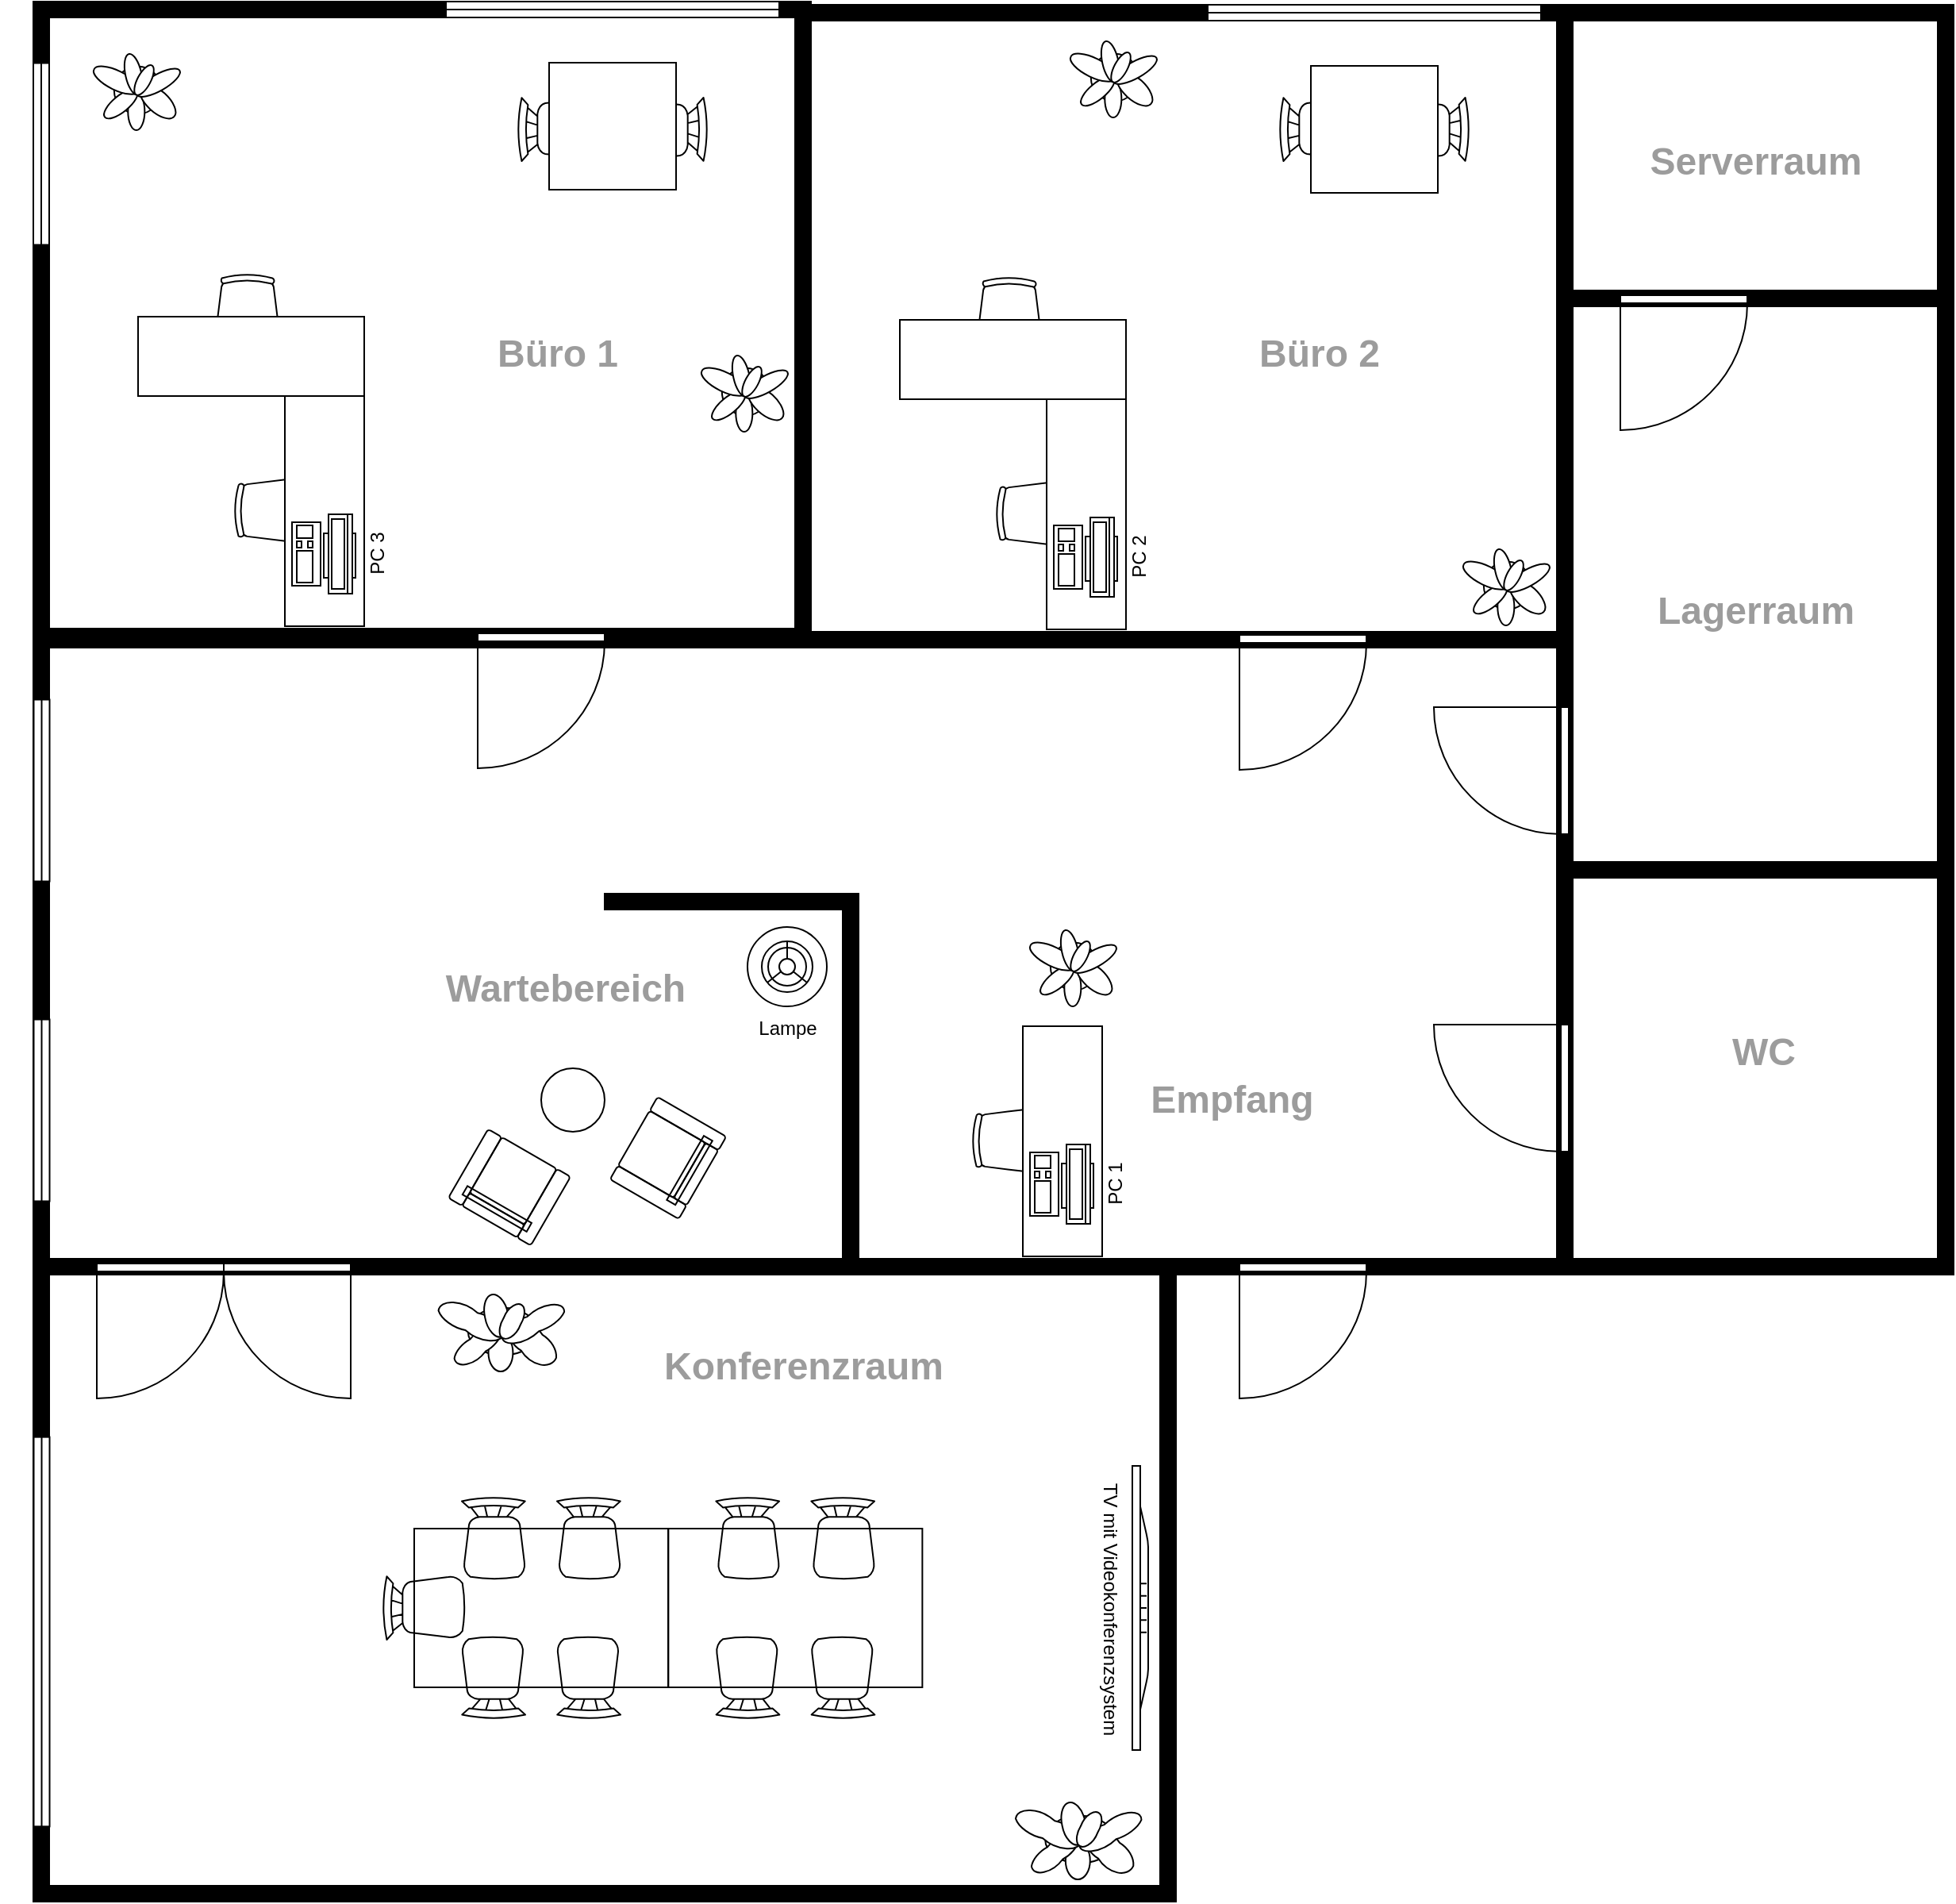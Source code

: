 <mxfile version="20.3.7"><diagram id="wbcbxbW8Aw0ZipwNrd9D" name="Seite-1"><mxGraphModel dx="1420" dy="1836" grid="1" gridSize="10" guides="1" tooltips="1" connect="1" arrows="1" fold="1" page="1" pageScale="1" pageWidth="827" pageHeight="1169" math="0" shadow="0"><root><mxCell id="0"/><mxCell id="1" parent="0"/><mxCell id="NT_8nUUkWKwTYohVUKDG-27" value="" style="verticalLabelPosition=bottom;html=1;verticalAlign=top;align=center;shape=mxgraph.floorplan.room;fillColor=strokeColor;container=0;" vertex="1" parent="1"><mxGeometry x="40" y="830" width="720" height="405" as="geometry"/></mxCell><mxCell id="NT_8nUUkWKwTYohVUKDG-41" value="" style="verticalLabelPosition=bottom;html=1;verticalAlign=top;align=center;shape=mxgraph.floorplan.room;fillColor=strokeColor;container=0;" vertex="1" parent="1"><mxGeometry x="40" y="435" width="970" height="405" as="geometry"/></mxCell><mxCell id="NT_8nUUkWKwTYohVUKDG-23" value="" style="group;rotation=-90;" vertex="1" connectable="0" parent="1"><mxGeometry x="385" y="58.5" width="40" height="120" as="geometry"/></mxCell><mxCell id="NT_8nUUkWKwTYohVUKDG-5" value="" style="verticalLabelPosition=bottom;html=1;verticalAlign=top;align=center;shape=mxgraph.floorplan.chair;shadow=0;rotation=90;" vertex="1" parent="NT_8nUUkWKwTYohVUKDG-23"><mxGeometry x="34" y="34" width="40" height="52" as="geometry"/></mxCell><mxCell id="NT_8nUUkWKwTYohVUKDG-4" value="" style="verticalLabelPosition=bottom;html=1;verticalAlign=top;align=center;shape=mxgraph.floorplan.chair;shadow=0;rotation=-90;" vertex="1" parent="NT_8nUUkWKwTYohVUKDG-23"><mxGeometry x="-34" y="34" width="40" height="52" as="geometry"/></mxCell><mxCell id="NT_8nUUkWKwTYohVUKDG-2" value="" style="verticalLabelPosition=bottom;html=1;verticalAlign=top;align=center;shape=mxgraph.floorplan.room;fillColor=strokeColor;" vertex="1" parent="1"><mxGeometry x="40" y="38" width="490" height="405" as="geometry"/></mxCell><mxCell id="NT_8nUUkWKwTYohVUKDG-18" value="Büro 1" style="text;strokeColor=none;fillColor=none;html=1;fontSize=24;fontStyle=1;verticalAlign=middle;align=center;fontColor=#9C9C9C;" vertex="1" parent="NT_8nUUkWKwTYohVUKDG-2"><mxGeometry x="280" y="202" width="100" height="40" as="geometry"/></mxCell><mxCell id="NT_8nUUkWKwTYohVUKDG-19" value="" style="verticalLabelPosition=bottom;html=1;verticalAlign=top;align=center;shape=mxgraph.floorplan.doorLeft;aspect=fixed;" vertex="1" parent="NT_8nUUkWKwTYohVUKDG-2"><mxGeometry x="280" y="398" width="80" height="85" as="geometry"/></mxCell><mxCell id="NT_8nUUkWKwTYohVUKDG-20" value="" style="verticalLabelPosition=bottom;html=1;verticalAlign=top;align=center;shape=mxgraph.floorplan.window;rotation=-180;" vertex="1" parent="NT_8nUUkWKwTYohVUKDG-2"><mxGeometry x="260" width="210" height="10" as="geometry"/></mxCell><mxCell id="NT_8nUUkWKwTYohVUKDG-22" value="" style="group;rotation=-90;" vertex="1" connectable="0" parent="NT_8nUUkWKwTYohVUKDG-2"><mxGeometry x="95" y="280" width="145" height="81.5" as="geometry"/></mxCell><mxCell id="NT_8nUUkWKwTYohVUKDG-14" value="" style="verticalLabelPosition=bottom;html=1;verticalAlign=top;align=center;shape=mxgraph.floorplan.office_chair;shadow=0;rotation=-90;" vertex="1" parent="NT_8nUUkWKwTYohVUKDG-22"><mxGeometry x="33" y="19" width="40" height="43" as="geometry"/></mxCell><mxCell id="NT_8nUUkWKwTYohVUKDG-15" value="" style="shape=rect;shadow=0;rotation=-90;" vertex="1" parent="NT_8nUUkWKwTYohVUKDG-22"><mxGeometry x="16" y="16" width="145" height="50" as="geometry"/></mxCell><mxCell id="NT_8nUUkWKwTYohVUKDG-16" value="PC 3" style="verticalLabelPosition=bottom;html=1;verticalAlign=top;align=center;shape=mxgraph.floorplan.workstation;shadow=0;flipV=1;rotation=-90;" vertex="1" parent="NT_8nUUkWKwTYohVUKDG-22"><mxGeometry x="63" y="48" width="50" height="40" as="geometry"/></mxCell><mxCell id="NT_8nUUkWKwTYohVUKDG-21" value="" style="group;rotation=-90;" vertex="1" connectable="0" parent="NT_8nUUkWKwTYohVUKDG-2"><mxGeometry x="99" y="138.5" width="76.5" height="142.5" as="geometry"/></mxCell><mxCell id="NT_8nUUkWKwTYohVUKDG-9" value="" style="verticalLabelPosition=bottom;html=1;verticalAlign=top;align=center;shape=mxgraph.floorplan.office_chair;rotation=0;" vertex="1" parent="NT_8nUUkWKwTYohVUKDG-21"><mxGeometry x="16" y="33" width="40" height="43" as="geometry"/></mxCell><mxCell id="NT_8nUUkWKwTYohVUKDG-17" value="" style="shape=rect;shadow=0;rotation=-180;" vertex="1" parent="NT_8nUUkWKwTYohVUKDG-21"><mxGeometry x="-33" y="60" width="142.5" height="50" as="geometry"/></mxCell><mxCell id="NT_8nUUkWKwTYohVUKDG-6" value="" style="shape=rect;shadow=0;" vertex="1" parent="NT_8nUUkWKwTYohVUKDG-2"><mxGeometry x="325" y="38.5" width="80" height="80" as="geometry"/></mxCell><mxCell id="NT_8nUUkWKwTYohVUKDG-11" value="" style="verticalLabelPosition=bottom;html=1;verticalAlign=top;align=center;shape=mxgraph.floorplan.plant;" vertex="1" parent="NT_8nUUkWKwTYohVUKDG-2"><mxGeometry x="423" y="220" width="47" height="51" as="geometry"/></mxCell><mxCell id="NT_8nUUkWKwTYohVUKDG-12" value="" style="verticalLabelPosition=bottom;html=1;verticalAlign=top;align=center;shape=mxgraph.floorplan.plant;" vertex="1" parent="NT_8nUUkWKwTYohVUKDG-2"><mxGeometry x="40" y="30" width="47" height="51" as="geometry"/></mxCell><mxCell id="NT_8nUUkWKwTYohVUKDG-92" value="" style="verticalLabelPosition=bottom;html=1;verticalAlign=top;align=center;shape=mxgraph.floorplan.window;fontColor=#9C9C9C;fillColor=none;rotation=-90;" vertex="1" parent="NT_8nUUkWKwTYohVUKDG-2"><mxGeometry x="-45" y="81" width="100" height="10" as="geometry"/></mxCell><mxCell id="NT_8nUUkWKwTYohVUKDG-93" value="&lt;span style=&quot;color: rgba(0, 0, 0, 0); font-family: monospace; font-size: 0px; text-align: start; background-color: rgb(248, 249, 250);&quot;&gt;%3CmxGraphModel%3E%3Croot%3E%3CmxCell%20id%3D%220%22%2F%3E%3CmxCell%20id%3D%221%22%20parent%3D%220%22%2F%3E%3CmxCell%20id%3D%222%22%20value%3D%22%22%20style%3D%22verticalLabelPosition%3Dbottom%3Bhtml%3D1%3BverticalAlign%3Dtop%3Balign%3Dcenter%3Bshape%3Dmxgraph.floorplan.room%3BfillColor%3DstrokeColor%3B%22%20vertex%3D%221%22%20parent%3D%221%22%3E%3CmxGeometry%20x%3D%2240%22%20y%3D%2240%22%20width%3D%22490%22%20height%3D%22405%22%20as%3D%22geometry%22%2F%3E%3C%2FmxCell%3E%3CmxCell%20id%3D%223%22%20value%3D%22B%C3%BCro%201%22%20style%3D%22text%3BstrokeColor%3Dnone%3BfillColor%3Dnone%3Bhtml%3D1%3BfontSize%3D24%3BfontStyle%3D1%3BverticalAlign%3Dmiddle%3Balign%3Dcenter%3BfontColor%3D%239C9C9C%3B%22%20vertex%3D%221%22%20parent%3D%222%22%3E%3CmxGeometry%20x%3D%22117.5%22%20y%3D%2210%22%20width%3D%22100%22%20height%3D%2240%22%20as%3D%22geometry%22%2F%3E%3C%2FmxCell%3E%3CmxCell%20id%3D%224%22%20value%3D%22%22%20style%3D%22verticalLabelPosition%3Dbottom%3Bhtml%3D1%3BverticalAlign%3Dtop%3Balign%3Dcenter%3Bshape%3Dmxgraph.floorplan.doorLeft%3Baspect%3Dfixed%3B%22%20vertex%3D%221%22%20parent%3D%222%22%3E%3CmxGeometry%20x%3D%22280%22%20y%3D%22400%22%20width%3D%2280%22%20height%3D%2285%22%20as%3D%22geometry%22%2F%3E%3C%2FmxCell%3E%3CmxCell%20id%3D%225%22%20value%3D%22%22%20style%3D%22verticalLabelPosition%3Dbottom%3Bhtml%3D1%3BverticalAlign%3Dtop%3Balign%3Dcenter%3Bshape%3Dmxgraph.floorplan.window%3Brotation%3D-180%3B%22%20vertex%3D%221%22%20parent%3D%222%22%3E%3CmxGeometry%20x%3D%22260%22%20width%3D%22210%22%20height%3D%2210%22%20as%3D%22geometry%22%2F%3E%3C%2FmxCell%3E%3CmxCell%20id%3D%226%22%20value%3D%22%22%20style%3D%22group%3Brotation%3D-90%3B%22%20vertex%3D%221%22%20connectable%3D%220%22%20parent%3D%222%22%3E%3CmxGeometry%20x%3D%2295%22%20y%3D%22280%22%20width%3D%22145%22%20height%3D%2281.5%22%20as%3D%22geometry%22%2F%3E%3C%2FmxCell%3E%3CmxCell%20id%3D%227%22%20value%3D%22%22%20style%3D%22verticalLabelPosition%3Dbottom%3Bhtml%3D1%3BverticalAlign%3Dtop%3Balign%3Dcenter%3Bshape%3Dmxgraph.floorplan.office_chair%3Bshadow%3D0%3Brotation%3D-90%3B%22%20vertex%3D%221%22%20parent%3D%226%22%3E%3CmxGeometry%20x%3D%2233%22%20y%3D%2219%22%20width%3D%2240%22%20height%3D%2243%22%20as%3D%22geometry%22%2F%3E%3C%2FmxCell%3E%3CmxCell%20id%3D%228%22%20value%3D%22%22%20style%3D%22shape%3Drect%3Bshadow%3D0%3Brotation%3D-90%3B%22%20vertex%3D%221%22%20parent%3D%226%22%3E%3CmxGeometry%20x%3D%2216%22%20y%3D%2216%22%20width%3D%22145%22%20height%3D%2250%22%20as%3D%22geometry%22%2F%3E%3C%2FmxCell%3E%3CmxCell%20id%3D%229%22%20value%3D%22%22%20style%3D%22verticalLabelPosition%3Dbottom%3Bhtml%3D1%3BverticalAlign%3Dtop%3Balign%3Dcenter%3Bshape%3Dmxgraph.floorplan.workstation%3Bshadow%3D0%3BflipV%3D1%3Brotation%3D-90%3B%22%20vertex%3D%221%22%20parent%3D%226%22%3E%3CmxGeometry%20x%3D%2263%22%20y%3D%2248%22%20width%3D%2250%22%20height%3D%2240%22%20as%3D%22geometry%22%2F%3E%3C%2FmxCell%3E%3CmxCell%20id%3D%2210%22%20value%3D%22%22%20style%3D%22group%3Brotation%3D-90%3B%22%20vertex%3D%221%22%20connectable%3D%220%22%20parent%3D%222%22%3E%3CmxGeometry%20x%3D%2299%22%20y%3D%22138.5%22%20width%3D%2276.5%22%20height%3D%22142.5%22%20as%3D%22geometry%22%2F%3E%3C%2FmxCell%3E%3CmxCell%20id%3D%2211%22%20value%3D%22%22%20style%3D%22verticalLabelPosition%3Dbottom%3Bhtml%3D1%3BverticalAlign%3Dtop%3Balign%3Dcenter%3Bshape%3Dmxgraph.floorplan.office_chair%3Brotation%3D0%3B%22%20vertex%3D%221%22%20parent%3D%2210%22%3E%3CmxGeometry%20x%3D%2216%22%20y%3D%2233%22%20width%3D%2240%22%20height%3D%2243%22%20as%3D%22geometry%22%2F%3E%3C%2FmxCell%3E%3CmxCell%20id%3D%2212%22%20value%3D%22%22%20style%3D%22shape%3Drect%3Bshadow%3D0%3Brotation%3D-180%3B%22%20vertex%3D%221%22%20parent%3D%2210%22%3E%3CmxGeometry%20x%3D%22-33%22%20y%3D%2260%22%20width%3D%22142.5%22%20height%3D%2250%22%20as%3D%22geometry%22%2F%3E%3C%2FmxCell%3E%3CmxCell%20id%3D%2213%22%20value%3D%22%22%20style%3D%22shape%3Drect%3Bshadow%3D0%3B%22%20vertex%3D%221%22%20parent%3D%222%22%3E%3CmxGeometry%20x%3D%22325%22%20y%3D%2238.5%22%20width%3D%2280%22%20height%3D%2280%22%20as%3D%22geometry%22%2F%3E%3C%2FmxCell%3E%3CmxCell%20id%3D%2214%22%20value%3D%22%22%20style%3D%22verticalLabelPosition%3Dbottom%3Bhtml%3D1%3BverticalAlign%3Dtop%3Balign%3Dcenter%3Bshape%3Dmxgraph.floorplan.plant%3B%22%20vertex%3D%221%22%20parent%3D%222%22%3E%3CmxGeometry%20x%3D%22423%22%20y%3D%22220%22%20width%3D%2247%22%20height%3D%2251%22%20as%3D%22geometry%22%2F%3E%3C%2FmxCell%3E%3CmxCell%20id%3D%2215%22%20value%3D%22%22%20style%3D%22verticalLabelPosition%3Dbottom%3Bhtml%3D1%3BverticalAlign%3Dtop%3Balign%3Dcenter%3Bshape%3Dmxgraph.floorplan.plant%3B%22%20vertex%3D%221%22%20parent%3D%222%22%3E%3CmxGeometry%20x%3D%2240%22%20y%3D%2230%22%20width%3D%2247%22%20height%3D%2251%22%20as%3D%22geometry%22%2F%3E%3C%2FmxCell%3E%3CmxCell%20id%3D%2216%22%20value%3D%22%22%20style%3D%22verticalLabelPosition%3Dbottom%3Bhtml%3D1%3BverticalAlign%3Dtop%3Balign%3Dcenter%3Bshape%3Dmxgraph.floorplan.window%3BfontColor%3D%239C9C9C%3BfillColor%3Dnone%3Brotation%3D-90%3B%22%20vertex%3D%221%22%20parent%3D%222%22%3E%3CmxGeometry%20x%3D%22-45%22%20y%3D%2281%22%20width%3D%22100%22%20height%3D%2210%22%20as%3D%22geometry%22%2F%3E%3C%2FmxCell%3E%3CmxCell%20id%3D%2217%22%20value%3D%22%22%20style%3D%22verticalLabelPosition%3Dbottom%3Bhtml%3D1%3BverticalAlign%3Dtop%3Balign%3Dcenter%3Bshape%3Dmxgraph.floorplan.window%3Brotation%3D90%3B%22%20vertex%3D%221%22%20parent%3D%222%22%3E%3CmxGeometry%20x%3D%22-52.25%22%20y%3D%2291%22%20width%3D%22114.5%22%20height%3D%2210%22%20as%3D%22geometry%22%2F%3E%3C%2FmxCell%3E%3C%2Froot%3E%3C%2FmxGraphModel%3E&lt;/span&gt;" style="verticalLabelPosition=bottom;html=1;verticalAlign=top;align=center;shape=mxgraph.floorplan.window;rotation=90;" vertex="1" parent="NT_8nUUkWKwTYohVUKDG-2"><mxGeometry x="-52.25" y="91" width="114.5" height="10" as="geometry"/></mxCell><mxCell id="NT_8nUUkWKwTYohVUKDG-10" value="Lampe" style="verticalLabelPosition=bottom;html=1;verticalAlign=top;align=center;shape=mxgraph.floorplan.floor_lamp;" vertex="1" parent="1"><mxGeometry x="490" y="621" width="50" height="50" as="geometry"/></mxCell><mxCell id="NT_8nUUkWKwTYohVUKDG-24" value="" style="group;rotation=-90;" vertex="1" connectable="0" parent="1"><mxGeometry x="865" y="58.5" width="40" height="120" as="geometry"/></mxCell><mxCell id="NT_8nUUkWKwTYohVUKDG-25" value="" style="verticalLabelPosition=bottom;html=1;verticalAlign=top;align=center;shape=mxgraph.floorplan.chair;shadow=0;rotation=90;" vertex="1" parent="NT_8nUUkWKwTYohVUKDG-24"><mxGeometry x="34" y="34" width="40" height="52" as="geometry"/></mxCell><mxCell id="NT_8nUUkWKwTYohVUKDG-26" value="" style="verticalLabelPosition=bottom;html=1;verticalAlign=top;align=center;shape=mxgraph.floorplan.chair;shadow=0;rotation=-90;" vertex="1" parent="NT_8nUUkWKwTYohVUKDG-24"><mxGeometry x="-34" y="34" width="40" height="52" as="geometry"/></mxCell><mxCell id="NT_8nUUkWKwTYohVUKDG-42" value="Empfang" style="text;strokeColor=none;fillColor=none;html=1;fontSize=24;fontStyle=1;verticalAlign=middle;align=center;fontColor=#9C9C9C;" vertex="1" parent="1"><mxGeometry x="745" y="710" width="100" height="40" as="geometry"/></mxCell><mxCell id="NT_8nUUkWKwTYohVUKDG-43" value="" style="verticalLabelPosition=bottom;html=1;verticalAlign=top;align=center;shape=mxgraph.floorplan.doorLeft;aspect=fixed;" vertex="1" parent="1"><mxGeometry x="800" y="833" width="80" height="85" as="geometry"/></mxCell><mxCell id="NT_8nUUkWKwTYohVUKDG-45" value="" style="group;rotation=-90;" vertex="1" connectable="0" parent="1"><mxGeometry x="600" y="715" width="145" height="81.5" as="geometry"/></mxCell><mxCell id="NT_8nUUkWKwTYohVUKDG-46" value="" style="verticalLabelPosition=bottom;html=1;verticalAlign=top;align=center;shape=mxgraph.floorplan.office_chair;shadow=0;rotation=-90;" vertex="1" parent="NT_8nUUkWKwTYohVUKDG-45"><mxGeometry x="33" y="19" width="40" height="43" as="geometry"/></mxCell><mxCell id="NT_8nUUkWKwTYohVUKDG-47" value="" style="shape=rect;shadow=0;rotation=-90;" vertex="1" parent="NT_8nUUkWKwTYohVUKDG-45"><mxGeometry x="16" y="16" width="145" height="50" as="geometry"/></mxCell><mxCell id="NT_8nUUkWKwTYohVUKDG-48" value="PC 1" style="verticalLabelPosition=bottom;html=1;verticalAlign=top;align=center;shape=mxgraph.floorplan.workstation;shadow=0;flipV=1;rotation=-90;" vertex="1" parent="NT_8nUUkWKwTYohVUKDG-45"><mxGeometry x="63" y="48" width="50" height="40" as="geometry"/></mxCell><mxCell id="NT_8nUUkWKwTYohVUKDG-53" value="" style="verticalLabelPosition=bottom;html=1;verticalAlign=top;align=center;shape=mxgraph.floorplan.wallCorner;fillColor=strokeColor;direction=south;fontColor=#9C9C9C;" vertex="1" parent="1"><mxGeometry x="400" y="600" width="160" height="230" as="geometry"/></mxCell><mxCell id="NT_8nUUkWKwTYohVUKDG-54" value="" style="verticalLabelPosition=bottom;html=1;verticalAlign=top;align=center;shape=mxgraph.floorplan.plant;" vertex="1" parent="1"><mxGeometry x="670" y="620" width="47" height="51" as="geometry"/></mxCell><mxCell id="NT_8nUUkWKwTYohVUKDG-55" value="" style="verticalLabelPosition=bottom;html=1;verticalAlign=top;align=center;shape=mxgraph.floorplan.sofa;fontColor=#9C9C9C;fillColor=none;rotation=120;" vertex="1" parent="1"><mxGeometry x="410" y="741.5" width="60" height="50" as="geometry"/></mxCell><mxCell id="NT_8nUUkWKwTYohVUKDG-61" value="" style="shape=ellipse;shadow=0;fontColor=#9C9C9C;fillColor=none;" vertex="1" parent="1"><mxGeometry x="360" y="710" width="40" height="40" as="geometry"/></mxCell><mxCell id="NT_8nUUkWKwTYohVUKDG-62" value="" style="verticalLabelPosition=bottom;html=1;verticalAlign=top;align=center;shape=mxgraph.floorplan.sofa;fontColor=#9C9C9C;fillColor=none;rotation=-150;" vertex="1" parent="1"><mxGeometry x="310" y="760" width="60" height="50" as="geometry"/></mxCell><mxCell id="NT_8nUUkWKwTYohVUKDG-77" value="Wartebereich" style="text;strokeColor=none;fillColor=none;html=1;fontSize=24;fontStyle=1;verticalAlign=middle;align=center;fontColor=#9C9C9C;" vertex="1" parent="1"><mxGeometry x="325" y="640" width="100" height="40" as="geometry"/></mxCell><mxCell id="NT_8nUUkWKwTYohVUKDG-78" value="" style="verticalLabelPosition=bottom;html=1;verticalAlign=top;align=center;shape=mxgraph.floorplan.room;fillColor=strokeColor;container=0;" vertex="1" parent="1"><mxGeometry x="520" y="40" width="490" height="405" as="geometry"/></mxCell><mxCell id="NT_8nUUkWKwTYohVUKDG-79" value="Büro 2" style="text;strokeColor=none;fillColor=none;html=1;fontSize=24;fontStyle=1;verticalAlign=middle;align=center;fontColor=#9C9C9C;" vertex="1" parent="1"><mxGeometry x="800" y="240" width="100" height="40" as="geometry"/></mxCell><mxCell id="NT_8nUUkWKwTYohVUKDG-80" value="" style="verticalLabelPosition=bottom;html=1;verticalAlign=top;align=center;shape=mxgraph.floorplan.doorLeft;aspect=fixed;" vertex="1" parent="1"><mxGeometry x="800" y="437" width="80" height="85" as="geometry"/></mxCell><mxCell id="NT_8nUUkWKwTYohVUKDG-81" value="" style="verticalLabelPosition=bottom;html=1;verticalAlign=top;align=center;shape=mxgraph.floorplan.window;rotation=-180;" vertex="1" parent="1"><mxGeometry x="780" y="40" width="210" height="10" as="geometry"/></mxCell><mxCell id="NT_8nUUkWKwTYohVUKDG-82" value="" style="group;rotation=-90;" vertex="1" connectable="0" parent="1"><mxGeometry x="615" y="320" width="145" height="81.5" as="geometry"/></mxCell><mxCell id="NT_8nUUkWKwTYohVUKDG-83" value="" style="verticalLabelPosition=bottom;html=1;verticalAlign=top;align=center;shape=mxgraph.floorplan.office_chair;shadow=0;rotation=-90;" vertex="1" parent="NT_8nUUkWKwTYohVUKDG-82"><mxGeometry x="33" y="19" width="40" height="43" as="geometry"/></mxCell><mxCell id="NT_8nUUkWKwTYohVUKDG-84" value="" style="shape=rect;shadow=0;rotation=-90;" vertex="1" parent="NT_8nUUkWKwTYohVUKDG-82"><mxGeometry x="16" y="16" width="145" height="50" as="geometry"/></mxCell><mxCell id="NT_8nUUkWKwTYohVUKDG-85" value="PC 2" style="verticalLabelPosition=bottom;html=1;verticalAlign=top;align=center;shape=mxgraph.floorplan.workstation;shadow=0;flipV=1;rotation=-90;" vertex="1" parent="NT_8nUUkWKwTYohVUKDG-82"><mxGeometry x="63" y="48" width="50" height="40" as="geometry"/></mxCell><mxCell id="NT_8nUUkWKwTYohVUKDG-86" value="" style="group;rotation=-90;" vertex="1" connectable="0" parent="1"><mxGeometry x="619" y="178.5" width="76.5" height="142.5" as="geometry"/></mxCell><mxCell id="NT_8nUUkWKwTYohVUKDG-87" value="" style="verticalLabelPosition=bottom;html=1;verticalAlign=top;align=center;shape=mxgraph.floorplan.office_chair;rotation=0;" vertex="1" parent="NT_8nUUkWKwTYohVUKDG-86"><mxGeometry x="16" y="33" width="40" height="43" as="geometry"/></mxCell><mxCell id="NT_8nUUkWKwTYohVUKDG-88" value="" style="shape=rect;shadow=0;rotation=-180;" vertex="1" parent="NT_8nUUkWKwTYohVUKDG-86"><mxGeometry x="-33" y="60" width="142.5" height="50" as="geometry"/></mxCell><mxCell id="NT_8nUUkWKwTYohVUKDG-89" value="" style="shape=rect;shadow=0;" vertex="1" parent="1"><mxGeometry x="845" y="78.5" width="80" height="80" as="geometry"/></mxCell><mxCell id="NT_8nUUkWKwTYohVUKDG-90" value="" style="verticalLabelPosition=bottom;html=1;verticalAlign=top;align=center;shape=mxgraph.floorplan.plant;" vertex="1" parent="1"><mxGeometry x="695.5" y="60" width="47" height="51" as="geometry"/></mxCell><mxCell id="NT_8nUUkWKwTYohVUKDG-91" value="" style="verticalLabelPosition=bottom;html=1;verticalAlign=top;align=center;shape=mxgraph.floorplan.plant;" vertex="1" parent="1"><mxGeometry x="943" y="380" width="47" height="51" as="geometry"/></mxCell><mxCell id="NT_8nUUkWKwTYohVUKDG-94" value="" style="verticalLabelPosition=bottom;html=1;verticalAlign=top;align=center;shape=mxgraph.floorplan.window;rotation=90;" vertex="1" parent="1"><mxGeometry x="-12" y="530" width="114.5" height="10" as="geometry"/></mxCell><mxCell id="NT_8nUUkWKwTYohVUKDG-95" value="" style="verticalLabelPosition=bottom;html=1;verticalAlign=top;align=center;shape=mxgraph.floorplan.window;rotation=90;" vertex="1" parent="1"><mxGeometry x="-12" y="731.5" width="114.5" height="10" as="geometry"/></mxCell><mxCell id="NT_8nUUkWKwTYohVUKDG-28" value="Konferenzraum" style="text;strokeColor=none;fillColor=none;html=1;fontSize=24;fontStyle=1;verticalAlign=middle;align=center;fontColor=#9C9C9C;" vertex="1" parent="1"><mxGeometry x="451.529" y="878" width="146.939" height="40" as="geometry"/></mxCell><mxCell id="NT_8nUUkWKwTYohVUKDG-39" value="" style="verticalLabelPosition=bottom;html=1;verticalAlign=top;align=center;shape=mxgraph.floorplan.plant;" vertex="1" parent="1"><mxGeometry x="297.878" y="850" width="69.061" height="51" as="geometry"/></mxCell><mxCell id="NT_8nUUkWKwTYohVUKDG-40" value="" style="verticalLabelPosition=bottom;html=1;verticalAlign=top;align=center;shape=mxgraph.floorplan.plant;" vertex="1" parent="1"><mxGeometry x="661.551" y="1170" width="69.061" height="51" as="geometry"/></mxCell><mxCell id="NT_8nUUkWKwTYohVUKDG-112" value="&lt;span style=&quot;color: rgba(0, 0, 0, 0); font-family: monospace; font-size: 0px; text-align: start; background-color: rgb(248, 249, 250);&quot;&gt;%3CmxGraphModel%3E%3Croot%3E%3CmxCell%20id%3D%220%22%2F%3E%3CmxCell%20id%3D%221%22%20parent%3D%220%22%2F%3E%3CmxCell%20id%3D%222%22%20value%3D%22%22%20style%3D%22verticalLabelPosition%3Dbottom%3Bhtml%3D1%3BverticalAlign%3Dtop%3Balign%3Dcenter%3Bshape%3Dmxgraph.floorplan.room%3BfillColor%3DstrokeColor%3B%22%20vertex%3D%221%22%20parent%3D%221%22%3E%3CmxGeometry%20x%3D%2240%22%20y%3D%2240%22%20width%3D%22490%22%20height%3D%22405%22%20as%3D%22geometry%22%2F%3E%3C%2FmxCell%3E%3CmxCell%20id%3D%223%22%20value%3D%22B%C3%BCro%201%22%20style%3D%22text%3BstrokeColor%3Dnone%3BfillColor%3Dnone%3Bhtml%3D1%3BfontSize%3D24%3BfontStyle%3D1%3BverticalAlign%3Dmiddle%3Balign%3Dcenter%3BfontColor%3D%239C9C9C%3B%22%20vertex%3D%221%22%20parent%3D%222%22%3E%3CmxGeometry%20x%3D%22117.5%22%20y%3D%2210%22%20width%3D%22100%22%20height%3D%2240%22%20as%3D%22geometry%22%2F%3E%3C%2FmxCell%3E%3CmxCell%20id%3D%224%22%20value%3D%22%22%20style%3D%22verticalLabelPosition%3Dbottom%3Bhtml%3D1%3BverticalAlign%3Dtop%3Balign%3Dcenter%3Bshape%3Dmxgraph.floorplan.doorLeft%3Baspect%3Dfixed%3B%22%20vertex%3D%221%22%20parent%3D%222%22%3E%3CmxGeometry%20x%3D%22280%22%20y%3D%22400%22%20width%3D%2280%22%20height%3D%2285%22%20as%3D%22geometry%22%2F%3E%3C%2FmxCell%3E%3CmxCell%20id%3D%225%22%20value%3D%22%22%20style%3D%22verticalLabelPosition%3Dbottom%3Bhtml%3D1%3BverticalAlign%3Dtop%3Balign%3Dcenter%3Bshape%3Dmxgraph.floorplan.window%3Brotation%3D-180%3B%22%20vertex%3D%221%22%20parent%3D%222%22%3E%3CmxGeometry%20x%3D%22260%22%20width%3D%22210%22%20height%3D%2210%22%20as%3D%22geometry%22%2F%3E%3C%2FmxCell%3E%3CmxCell%20id%3D%226%22%20value%3D%22%22%20style%3D%22group%3Brotation%3D-90%3B%22%20vertex%3D%221%22%20connectable%3D%220%22%20parent%3D%222%22%3E%3CmxGeometry%20x%3D%2295%22%20y%3D%22280%22%20width%3D%22145%22%20height%3D%2281.5%22%20as%3D%22geometry%22%2F%3E%3C%2FmxCell%3E%3CmxCell%20id%3D%227%22%20value%3D%22%22%20style%3D%22verticalLabelPosition%3Dbottom%3Bhtml%3D1%3BverticalAlign%3Dtop%3Balign%3Dcenter%3Bshape%3Dmxgraph.floorplan.office_chair%3Bshadow%3D0%3Brotation%3D-90%3B%22%20vertex%3D%221%22%20parent%3D%226%22%3E%3CmxGeometry%20x%3D%2233%22%20y%3D%2219%22%20width%3D%2240%22%20height%3D%2243%22%20as%3D%22geometry%22%2F%3E%3C%2FmxCell%3E%3CmxCell%20id%3D%228%22%20value%3D%22%22%20style%3D%22shape%3Drect%3Bshadow%3D0%3Brotation%3D-90%3B%22%20vertex%3D%221%22%20parent%3D%226%22%3E%3CmxGeometry%20x%3D%2216%22%20y%3D%2216%22%20width%3D%22145%22%20height%3D%2250%22%20as%3D%22geometry%22%2F%3E%3C%2FmxCell%3E%3CmxCell%20id%3D%229%22%20value%3D%22%22%20style%3D%22verticalLabelPosition%3Dbottom%3Bhtml%3D1%3BverticalAlign%3Dtop%3Balign%3Dcenter%3Bshape%3Dmxgraph.floorplan.workstation%3Bshadow%3D0%3BflipV%3D1%3Brotation%3D-90%3B%22%20vertex%3D%221%22%20parent%3D%226%22%3E%3CmxGeometry%20x%3D%2263%22%20y%3D%2248%22%20width%3D%2250%22%20height%3D%2240%22%20as%3D%22geometry%22%2F%3E%3C%2FmxCell%3E%3CmxCell%20id%3D%2210%22%20value%3D%22%22%20style%3D%22group%3Brotation%3D-90%3B%22%20vertex%3D%221%22%20connectable%3D%220%22%20parent%3D%222%22%3E%3CmxGeometry%20x%3D%2299%22%20y%3D%22138.5%22%20width%3D%2276.5%22%20height%3D%22142.5%22%20as%3D%22geometry%22%2F%3E%3C%2FmxCell%3E%3CmxCell%20id%3D%2211%22%20value%3D%22%22%20style%3D%22verticalLabelPosition%3Dbottom%3Bhtml%3D1%3BverticalAlign%3Dtop%3Balign%3Dcenter%3Bshape%3Dmxgraph.floorplan.office_chair%3Brotation%3D0%3B%22%20vertex%3D%221%22%20parent%3D%2210%22%3E%3CmxGeometry%20x%3D%2216%22%20y%3D%2233%22%20width%3D%2240%22%20height%3D%2243%22%20as%3D%22geometry%22%2F%3E%3C%2FmxCell%3E%3CmxCell%20id%3D%2212%22%20value%3D%22%22%20style%3D%22shape%3Drect%3Bshadow%3D0%3Brotation%3D-180%3B%22%20vertex%3D%221%22%20parent%3D%2210%22%3E%3CmxGeometry%20x%3D%22-33%22%20y%3D%2260%22%20width%3D%22142.5%22%20height%3D%2250%22%20as%3D%22geometry%22%2F%3E%3C%2FmxCell%3E%3CmxCell%20id%3D%2213%22%20value%3D%22%22%20style%3D%22shape%3Drect%3Bshadow%3D0%3B%22%20vertex%3D%221%22%20parent%3D%222%22%3E%3CmxGeometry%20x%3D%22325%22%20y%3D%2238.5%22%20width%3D%2280%22%20height%3D%2280%22%20as%3D%22geometry%22%2F%3E%3C%2FmxCell%3E%3CmxCell%20id%3D%2214%22%20value%3D%22%22%20style%3D%22verticalLabelPosition%3Dbottom%3Bhtml%3D1%3BverticalAlign%3Dtop%3Balign%3Dcenter%3Bshape%3Dmxgraph.floorplan.plant%3B%22%20vertex%3D%221%22%20parent%3D%222%22%3E%3CmxGeometry%20x%3D%22423%22%20y%3D%22220%22%20width%3D%2247%22%20height%3D%2251%22%20as%3D%22geometry%22%2F%3E%3C%2FmxCell%3E%3CmxCell%20id%3D%2215%22%20value%3D%22%22%20style%3D%22verticalLabelPosition%3Dbottom%3Bhtml%3D1%3BverticalAlign%3Dtop%3Balign%3Dcenter%3Bshape%3Dmxgraph.floorplan.plant%3B%22%20vertex%3D%221%22%20parent%3D%222%22%3E%3CmxGeometry%20x%3D%2240%22%20y%3D%2230%22%20width%3D%2247%22%20height%3D%2251%22%20as%3D%22geometry%22%2F%3E%3C%2FmxCell%3E%3CmxCell%20id%3D%2216%22%20value%3D%22%22%20style%3D%22verticalLabelPosition%3Dbottom%3Bhtml%3D1%3BverticalAlign%3Dtop%3Balign%3Dcenter%3Bshape%3Dmxgraph.floorplan.window%3BfontColor%3D%239C9C9C%3BfillColor%3Dnone%3Brotation%3D-90%3B%22%20vertex%3D%221%22%20parent%3D%222%22%3E%3CmxGeometry%20x%3D%22-45%22%20y%3D%2281%22%20width%3D%22100%22%20height%3D%2210%22%20as%3D%22geometry%22%2F%3E%3C%2FmxCell%3E%3CmxCell%20id%3D%2217%22%20value%3D%22%22%20style%3D%22verticalLabelPosition%3Dbottom%3Bhtml%3D1%3BverticalAlign%3Dtop%3Balign%3Dcenter%3Bshape%3Dmxgraph.floorplan.window%3Brotation%3D90%3B%22%20vertex%3D%221%22%20parent%3D%222%22%3E%3CmxGeometry%20x%3D%22-52.25%22%20y%3D%2291%22%20width%3D%22114.5%22%20height%3D%2210%22%20as%3D%22geometry%22%2F%3E%3C%2FmxCell%3E%3C%2Froot%3E%3C%2FmxGraphModel%3E&lt;/span&gt;" style="verticalLabelPosition=bottom;html=1;verticalAlign=top;align=center;shape=mxgraph.floorplan.window;rotation=90;" vertex="1" parent="1"><mxGeometry x="-77.43" y="1060" width="245.37" height="10" as="geometry"/></mxCell><mxCell id="NT_8nUUkWKwTYohVUKDG-113" value="" style="verticalLabelPosition=bottom;html=1;verticalAlign=top;align=center;shape=mxgraph.floorplan.chair;shadow=0;fontColor=#9C9C9C;fillColor=none;" vertex="1" parent="1"><mxGeometry x="310" y="980" width="40" height="52" as="geometry"/></mxCell><mxCell id="NT_8nUUkWKwTYohVUKDG-114" value="" style="verticalLabelPosition=bottom;html=1;verticalAlign=top;align=center;shape=mxgraph.floorplan.chair;shadow=0;direction=west;fontColor=#9C9C9C;fillColor=none;" vertex="1" parent="1"><mxGeometry x="310" y="1068" width="40" height="52" as="geometry"/></mxCell><mxCell id="NT_8nUUkWKwTYohVUKDG-115" value="" style="verticalLabelPosition=bottom;html=1;verticalAlign=top;align=center;shape=mxgraph.floorplan.chair;shadow=0;direction=north;fontColor=#9C9C9C;fillColor=none;" vertex="1" parent="1"><mxGeometry x="260" y="1030" width="52" height="40" as="geometry"/></mxCell><mxCell id="NT_8nUUkWKwTYohVUKDG-117" value="" style="verticalLabelPosition=bottom;html=1;verticalAlign=top;align=center;shape=mxgraph.floorplan.chair;shadow=0;fontColor=#9C9C9C;fillColor=none;" vertex="1" parent="1"><mxGeometry x="370" y="980" width="40" height="52" as="geometry"/></mxCell><mxCell id="NT_8nUUkWKwTYohVUKDG-118" value="" style="verticalLabelPosition=bottom;html=1;verticalAlign=top;align=center;shape=mxgraph.floorplan.chair;shadow=0;direction=west;fontColor=#9C9C9C;fillColor=none;" vertex="1" parent="1"><mxGeometry x="370" y="1068" width="40" height="52" as="geometry"/></mxCell><mxCell id="NT_8nUUkWKwTYohVUKDG-119" value="" style="shape=rect;shadow=0;fontColor=#9C9C9C;fillColor=none;" vertex="1" parent="1"><mxGeometry x="280" y="1000" width="160" height="100" as="geometry"/></mxCell><mxCell id="NT_8nUUkWKwTYohVUKDG-120" value="" style="verticalLabelPosition=bottom;html=1;verticalAlign=top;align=center;shape=mxgraph.floorplan.chair;shadow=0;fontColor=#9C9C9C;fillColor=none;" vertex="1" parent="1"><mxGeometry x="470.18" y="980" width="40" height="52" as="geometry"/></mxCell><mxCell id="NT_8nUUkWKwTYohVUKDG-121" value="" style="verticalLabelPosition=bottom;html=1;verticalAlign=top;align=center;shape=mxgraph.floorplan.chair;shadow=0;direction=west;fontColor=#9C9C9C;fillColor=none;" vertex="1" parent="1"><mxGeometry x="470.18" y="1068" width="40" height="52" as="geometry"/></mxCell><mxCell id="NT_8nUUkWKwTYohVUKDG-123" value="" style="verticalLabelPosition=bottom;html=1;verticalAlign=top;align=center;shape=mxgraph.floorplan.chair;shadow=0;fontColor=#9C9C9C;fillColor=none;" vertex="1" parent="1"><mxGeometry x="530.18" y="980" width="40" height="52" as="geometry"/></mxCell><mxCell id="NT_8nUUkWKwTYohVUKDG-124" value="" style="verticalLabelPosition=bottom;html=1;verticalAlign=top;align=center;shape=mxgraph.floorplan.chair;shadow=0;direction=west;fontColor=#9C9C9C;fillColor=none;" vertex="1" parent="1"><mxGeometry x="530.18" y="1068" width="40" height="52" as="geometry"/></mxCell><mxCell id="NT_8nUUkWKwTYohVUKDG-125" value="" style="shape=rect;shadow=0;fontColor=#9C9C9C;fillColor=none;" vertex="1" parent="1"><mxGeometry x="440.18" y="1000" width="160" height="100" as="geometry"/></mxCell><mxCell id="NT_8nUUkWKwTYohVUKDG-126" value="&lt;font color=&quot;#000000&quot;&gt;TV mit Videokonferenzsystem&lt;/font&gt;" style="verticalLabelPosition=bottom;html=1;verticalAlign=top;align=center;shape=mxgraph.floorplan.flat_tv;fontColor=#9C9C9C;fillColor=none;rotation=90;" vertex="1" parent="1"><mxGeometry x="648" y="1045" width="179" height="10" as="geometry"/></mxCell><mxCell id="NT_8nUUkWKwTYohVUKDG-128" value="" style="verticalLabelPosition=bottom;html=1;verticalAlign=top;align=center;shape=mxgraph.floorplan.doorLeft;aspect=fixed;" vertex="1" parent="1"><mxGeometry x="79.999" y="833" width="80" height="85" as="geometry"/></mxCell><mxCell id="NT_8nUUkWKwTYohVUKDG-129" value="" style="verticalLabelPosition=bottom;html=1;verticalAlign=top;align=center;shape=mxgraph.floorplan.doorLeft;aspect=fixed;flipV=0;flipH=1;" vertex="1" parent="1"><mxGeometry x="159.999" y="833" width="80" height="85" as="geometry"/></mxCell><mxCell id="NT_8nUUkWKwTYohVUKDG-130" value="" style="verticalLabelPosition=bottom;html=1;verticalAlign=top;align=center;shape=mxgraph.floorplan.room;fillColor=strokeColor;fontColor=#000000;" vertex="1" parent="1"><mxGeometry x="1000" y="40" width="250" height="800" as="geometry"/></mxCell><mxCell id="NT_8nUUkWKwTYohVUKDG-131" value="" style="verticalLabelPosition=bottom;html=1;verticalAlign=top;align=center;shape=mxgraph.floorplan.doorLeft;aspect=fixed;rotation=90;" vertex="1" parent="1"><mxGeometry x="925" y="480" width="80" height="85" as="geometry"/></mxCell><mxCell id="NT_8nUUkWKwTYohVUKDG-132" value="Lagerraum" style="text;strokeColor=none;fillColor=none;html=1;fontSize=24;fontStyle=1;verticalAlign=middle;align=center;fontColor=#9C9C9C;" vertex="1" parent="1"><mxGeometry x="1075" y="401.5" width="100" height="40" as="geometry"/></mxCell><mxCell id="NT_8nUUkWKwTYohVUKDG-133" value="Serverraum" style="text;strokeColor=none;fillColor=none;html=1;fontSize=24;fontStyle=1;verticalAlign=middle;align=center;fontColor=#9C9C9C;" vertex="1" parent="1"><mxGeometry x="1075" y="118.5" width="100" height="40" as="geometry"/></mxCell><mxCell id="NT_8nUUkWKwTYohVUKDG-134" value="" style="verticalLabelPosition=bottom;html=1;verticalAlign=top;align=center;shape=mxgraph.floorplan.wall;fillColor=strokeColor;fontColor=#000000;" vertex="1" parent="1"><mxGeometry x="1005" y="220" width="245" height="10" as="geometry"/></mxCell><mxCell id="NT_8nUUkWKwTYohVUKDG-135" value="" style="verticalLabelPosition=bottom;html=1;verticalAlign=top;align=center;shape=mxgraph.floorplan.doorLeft;aspect=fixed;rotation=0;" vertex="1" parent="1"><mxGeometry x="1040" y="223" width="80" height="85" as="geometry"/></mxCell><mxCell id="NT_8nUUkWKwTYohVUKDG-136" value="" style="verticalLabelPosition=bottom;html=1;verticalAlign=top;align=center;shape=mxgraph.floorplan.wall;fillColor=strokeColor;fontColor=#000000;" vertex="1" parent="1"><mxGeometry x="1010" y="580" width="230" height="10" as="geometry"/></mxCell><mxCell id="NT_8nUUkWKwTYohVUKDG-137" value="WC" style="text;strokeColor=none;fillColor=none;html=1;fontSize=24;fontStyle=1;verticalAlign=middle;align=center;fontColor=#9C9C9C;" vertex="1" parent="1"><mxGeometry x="1080" y="680" width="100" height="40" as="geometry"/></mxCell><mxCell id="NT_8nUUkWKwTYohVUKDG-138" value="" style="verticalLabelPosition=bottom;html=1;verticalAlign=top;align=center;shape=mxgraph.floorplan.doorLeft;aspect=fixed;rotation=90;" vertex="1" parent="1"><mxGeometry x="925" y="680" width="80" height="85" as="geometry"/></mxCell></root></mxGraphModel></diagram></mxfile>